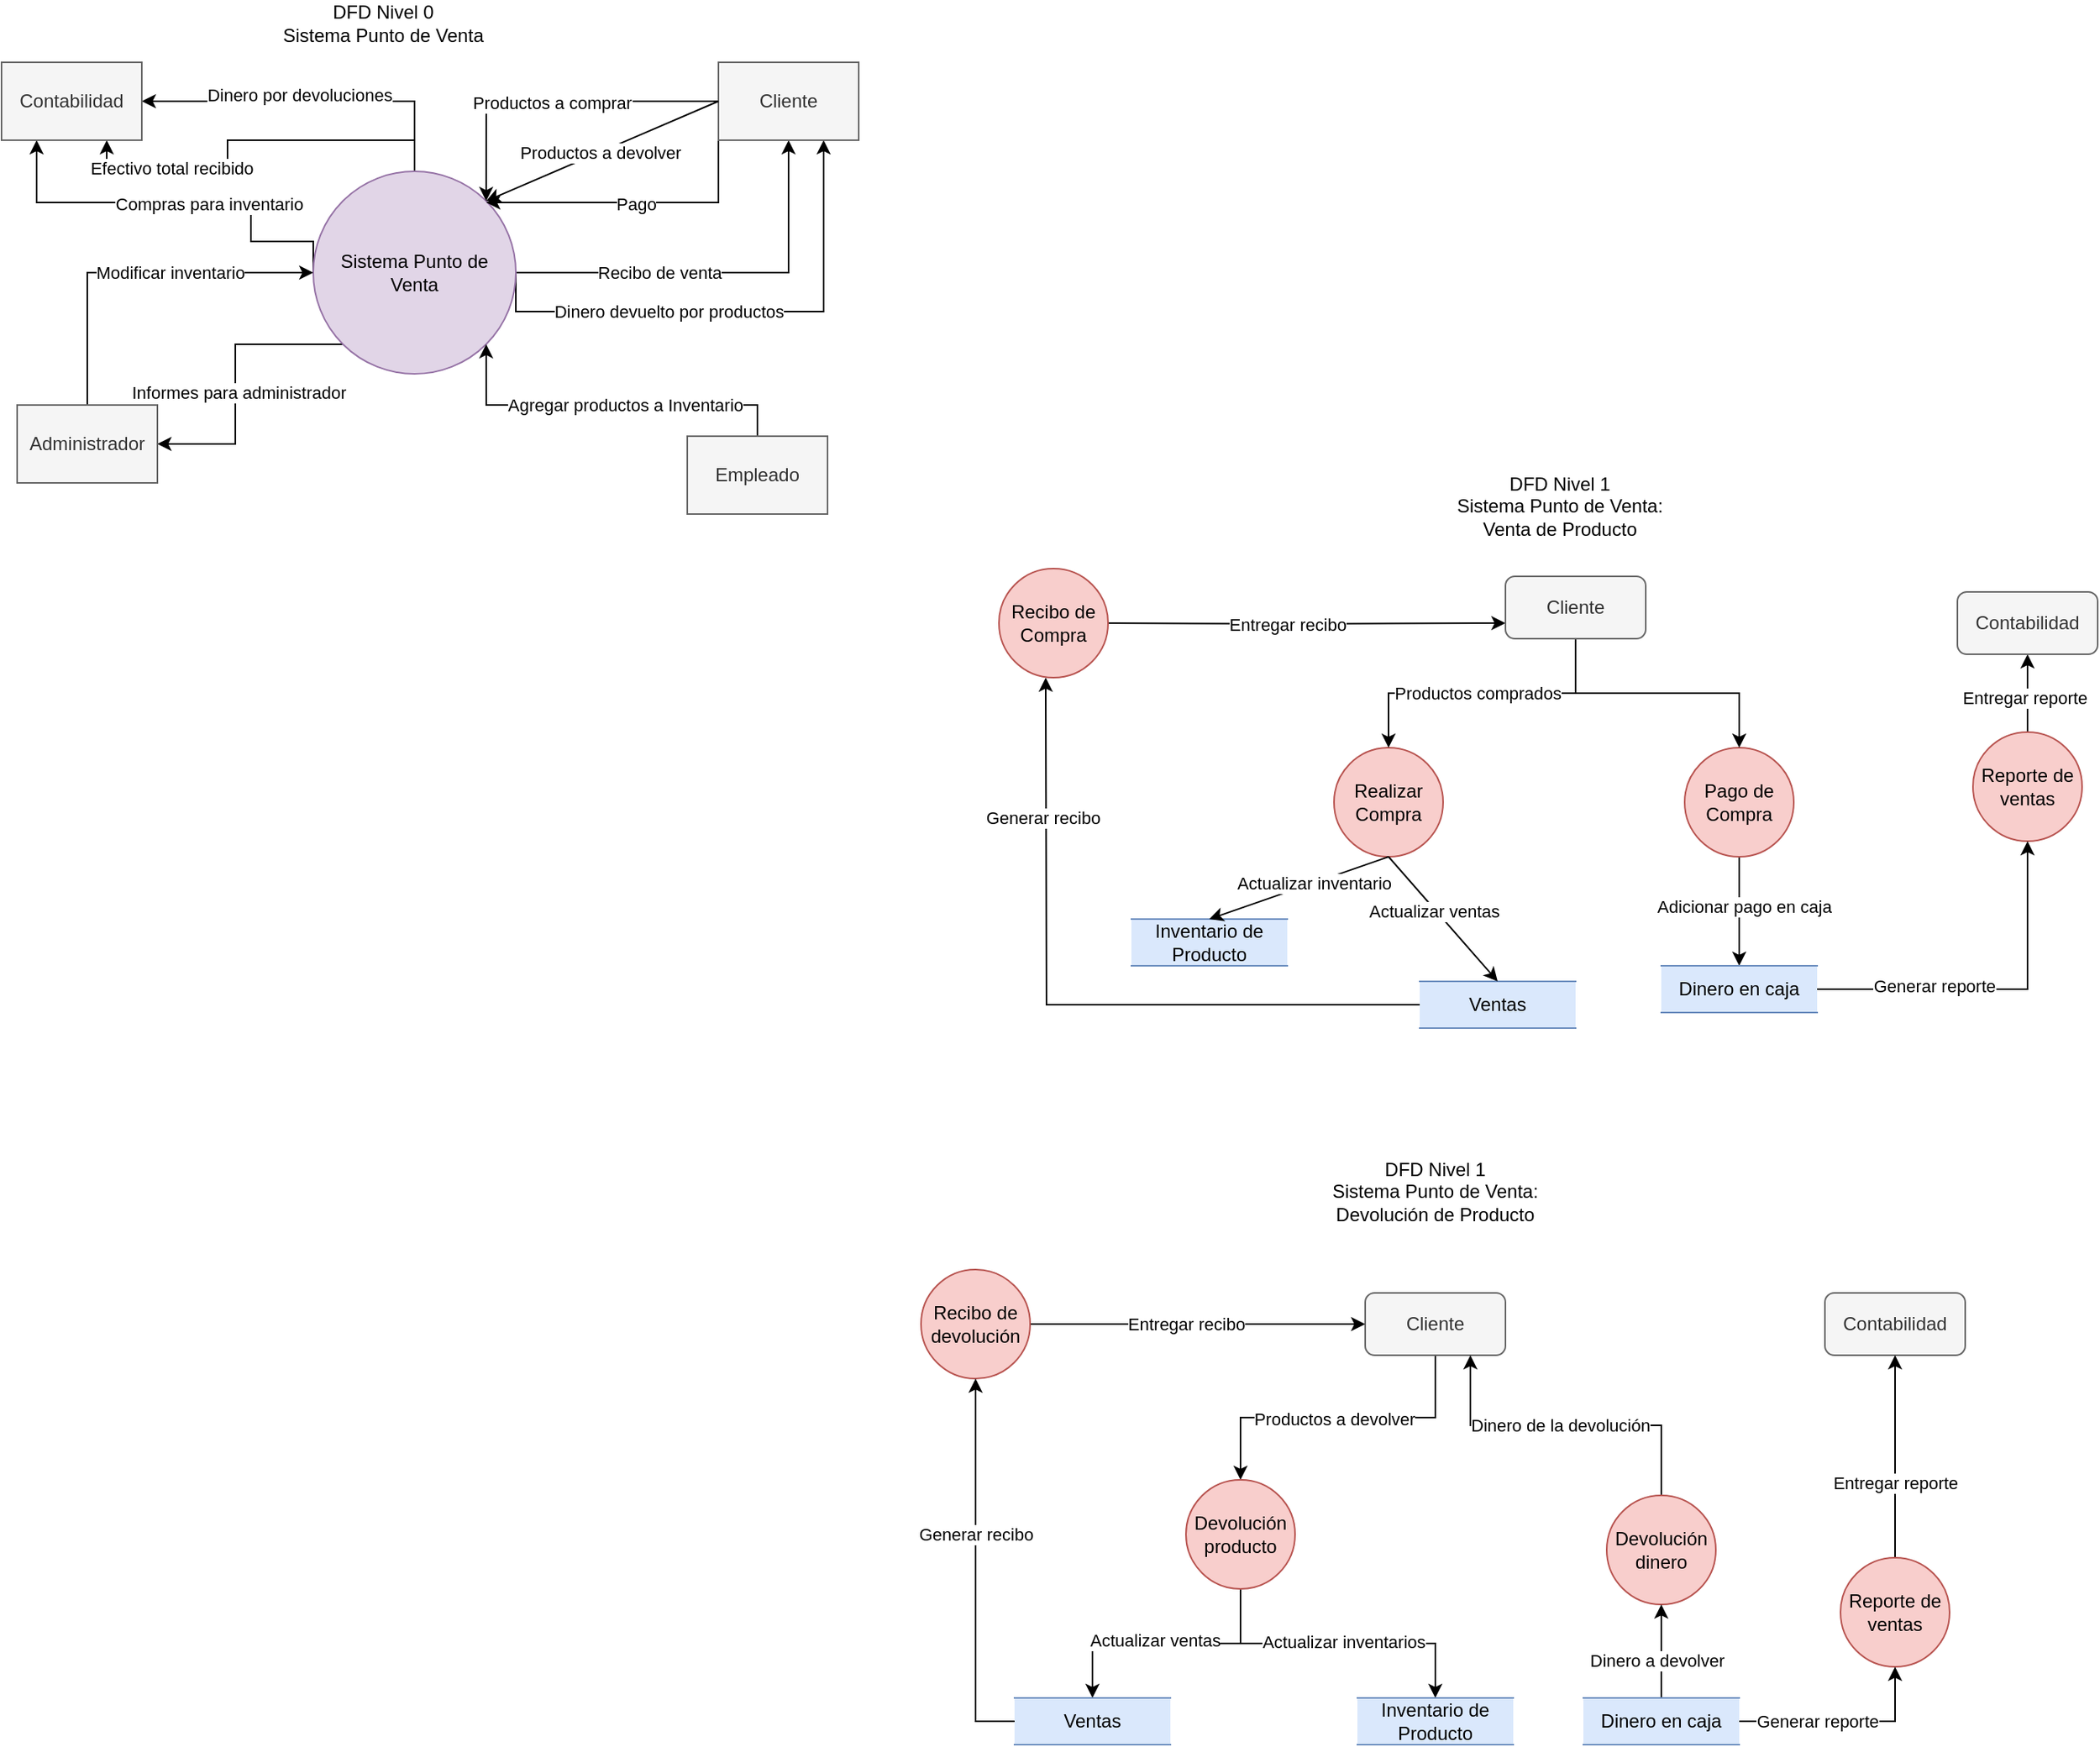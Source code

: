 <mxfile version="24.7.12">
  <diagram name="Página-1" id="AHQmqDUcSRL_IPxpv9tg">
    <mxGraphModel dx="1161" dy="629" grid="1" gridSize="10" guides="1" tooltips="1" connect="1" arrows="1" fold="1" page="1" pageScale="1" pageWidth="1920" pageHeight="1200" math="0" shadow="0">
      <root>
        <mxCell id="0" />
        <mxCell id="1" parent="0" />
        <mxCell id="SpGZ3E09i2u7JIqRVPBi-1" value="DFD Nivel 0&lt;div&gt;Sistema Punto de Venta&lt;/div&gt;" style="text;html=1;align=center;verticalAlign=middle;whiteSpace=wrap;rounded=0;" vertex="1" parent="1">
          <mxGeometry x="230" y="50" width="150" height="30" as="geometry" />
        </mxCell>
        <mxCell id="SpGZ3E09i2u7JIqRVPBi-9" style="edgeStyle=orthogonalEdgeStyle;rounded=0;orthogonalLoop=1;jettySize=auto;html=1;exitX=0.5;exitY=0;exitDx=0;exitDy=0;entryX=1;entryY=0.5;entryDx=0;entryDy=0;" edge="1" parent="1" source="SpGZ3E09i2u7JIqRVPBi-2" target="SpGZ3E09i2u7JIqRVPBi-7">
          <mxGeometry relative="1" as="geometry" />
        </mxCell>
        <mxCell id="SpGZ3E09i2u7JIqRVPBi-10" value="Dinero por devoluciones" style="edgeLabel;html=1;align=center;verticalAlign=middle;resizable=0;points=[];" vertex="1" connectable="0" parent="SpGZ3E09i2u7JIqRVPBi-9">
          <mxGeometry x="0.087" y="-4" relative="1" as="geometry">
            <mxPoint as="offset" />
          </mxGeometry>
        </mxCell>
        <mxCell id="SpGZ3E09i2u7JIqRVPBi-13" style="edgeStyle=orthogonalEdgeStyle;rounded=0;orthogonalLoop=1;jettySize=auto;html=1;exitX=0.5;exitY=0;exitDx=0;exitDy=0;entryX=0.75;entryY=1;entryDx=0;entryDy=0;" edge="1" parent="1" source="SpGZ3E09i2u7JIqRVPBi-2" target="SpGZ3E09i2u7JIqRVPBi-7">
          <mxGeometry relative="1" as="geometry" />
        </mxCell>
        <mxCell id="SpGZ3E09i2u7JIqRVPBi-14" value="Efectivo total recibido" style="edgeLabel;html=1;align=center;verticalAlign=middle;resizable=0;points=[];" vertex="1" connectable="0" parent="SpGZ3E09i2u7JIqRVPBi-13">
          <mxGeometry x="0.527" y="-2" relative="1" as="geometry">
            <mxPoint as="offset" />
          </mxGeometry>
        </mxCell>
        <mxCell id="SpGZ3E09i2u7JIqRVPBi-15" style="edgeStyle=orthogonalEdgeStyle;rounded=0;orthogonalLoop=1;jettySize=auto;html=1;exitX=0;exitY=0.5;exitDx=0;exitDy=0;entryX=0.25;entryY=1;entryDx=0;entryDy=0;" edge="1" parent="1" source="SpGZ3E09i2u7JIqRVPBi-2" target="SpGZ3E09i2u7JIqRVPBi-7">
          <mxGeometry relative="1" as="geometry">
            <Array as="points">
              <mxPoint x="220" y="205" />
              <mxPoint x="220" y="180" />
              <mxPoint x="83" y="180" />
            </Array>
          </mxGeometry>
        </mxCell>
        <mxCell id="SpGZ3E09i2u7JIqRVPBi-16" value="Compras para inventario" style="edgeLabel;html=1;align=center;verticalAlign=middle;resizable=0;points=[];" vertex="1" connectable="0" parent="SpGZ3E09i2u7JIqRVPBi-15">
          <mxGeometry x="-0.143" y="1" relative="1" as="geometry">
            <mxPoint as="offset" />
          </mxGeometry>
        </mxCell>
        <mxCell id="SpGZ3E09i2u7JIqRVPBi-26" style="edgeStyle=orthogonalEdgeStyle;rounded=0;orthogonalLoop=1;jettySize=auto;html=1;exitX=1;exitY=0.5;exitDx=0;exitDy=0;entryX=0.5;entryY=1;entryDx=0;entryDy=0;" edge="1" parent="1" source="SpGZ3E09i2u7JIqRVPBi-2" target="SpGZ3E09i2u7JIqRVPBi-4">
          <mxGeometry relative="1" as="geometry" />
        </mxCell>
        <mxCell id="SpGZ3E09i2u7JIqRVPBi-27" value="Recibo de venta" style="edgeLabel;html=1;align=center;verticalAlign=middle;resizable=0;points=[];" vertex="1" connectable="0" parent="SpGZ3E09i2u7JIqRVPBi-26">
          <mxGeometry x="-0.298" relative="1" as="geometry">
            <mxPoint as="offset" />
          </mxGeometry>
        </mxCell>
        <mxCell id="SpGZ3E09i2u7JIqRVPBi-28" style="edgeStyle=orthogonalEdgeStyle;rounded=0;orthogonalLoop=1;jettySize=auto;html=1;exitX=1;exitY=0.5;exitDx=0;exitDy=0;entryX=0.75;entryY=1;entryDx=0;entryDy=0;" edge="1" parent="1" source="SpGZ3E09i2u7JIqRVPBi-2" target="SpGZ3E09i2u7JIqRVPBi-4">
          <mxGeometry relative="1" as="geometry">
            <Array as="points">
              <mxPoint x="390" y="250" />
              <mxPoint x="588" y="250" />
            </Array>
          </mxGeometry>
        </mxCell>
        <mxCell id="SpGZ3E09i2u7JIqRVPBi-30" value="Dinero devuelto por productos" style="edgeLabel;html=1;align=center;verticalAlign=middle;resizable=0;points=[];" vertex="1" connectable="0" parent="SpGZ3E09i2u7JIqRVPBi-28">
          <mxGeometry x="-0.263" relative="1" as="geometry">
            <mxPoint as="offset" />
          </mxGeometry>
        </mxCell>
        <mxCell id="SpGZ3E09i2u7JIqRVPBi-33" style="edgeStyle=orthogonalEdgeStyle;rounded=0;orthogonalLoop=1;jettySize=auto;html=1;exitX=0;exitY=1;exitDx=0;exitDy=0;entryX=1;entryY=0.5;entryDx=0;entryDy=0;" edge="1" parent="1" source="SpGZ3E09i2u7JIqRVPBi-2" target="SpGZ3E09i2u7JIqRVPBi-6">
          <mxGeometry relative="1" as="geometry" />
        </mxCell>
        <mxCell id="SpGZ3E09i2u7JIqRVPBi-34" value="Informes para administrador" style="edgeLabel;html=1;align=center;verticalAlign=middle;resizable=0;points=[];" vertex="1" connectable="0" parent="SpGZ3E09i2u7JIqRVPBi-33">
          <mxGeometry x="0.092" y="2" relative="1" as="geometry">
            <mxPoint as="offset" />
          </mxGeometry>
        </mxCell>
        <mxCell id="SpGZ3E09i2u7JIqRVPBi-2" value="Sistema Punto de Venta" style="ellipse;whiteSpace=wrap;html=1;aspect=fixed;fillColor=#e1d5e7;strokeColor=#9673a6;" vertex="1" parent="1">
          <mxGeometry x="260" y="160" width="130" height="130" as="geometry" />
        </mxCell>
        <mxCell id="SpGZ3E09i2u7JIqRVPBi-19" style="edgeStyle=orthogonalEdgeStyle;rounded=0;orthogonalLoop=1;jettySize=auto;html=1;exitX=0;exitY=0.5;exitDx=0;exitDy=0;entryX=1;entryY=0;entryDx=0;entryDy=0;" edge="1" parent="1" source="SpGZ3E09i2u7JIqRVPBi-4" target="SpGZ3E09i2u7JIqRVPBi-2">
          <mxGeometry relative="1" as="geometry" />
        </mxCell>
        <mxCell id="SpGZ3E09i2u7JIqRVPBi-20" value="Productos a comprar" style="edgeLabel;html=1;align=center;verticalAlign=middle;resizable=0;points=[];" vertex="1" connectable="0" parent="SpGZ3E09i2u7JIqRVPBi-19">
          <mxGeometry x="0.003" y="1" relative="1" as="geometry">
            <mxPoint as="offset" />
          </mxGeometry>
        </mxCell>
        <mxCell id="SpGZ3E09i2u7JIqRVPBi-21" style="edgeStyle=orthogonalEdgeStyle;rounded=0;orthogonalLoop=1;jettySize=auto;html=1;exitX=0;exitY=0.5;exitDx=0;exitDy=0;entryX=1;entryY=0;entryDx=0;entryDy=0;" edge="1" parent="1" source="SpGZ3E09i2u7JIqRVPBi-4" target="SpGZ3E09i2u7JIqRVPBi-2">
          <mxGeometry relative="1" as="geometry">
            <Array as="points">
              <mxPoint x="520" y="180" />
              <mxPoint x="371" y="180" />
            </Array>
          </mxGeometry>
        </mxCell>
        <mxCell id="SpGZ3E09i2u7JIqRVPBi-22" value="Pago" style="edgeLabel;html=1;align=center;verticalAlign=middle;resizable=0;points=[];" vertex="1" connectable="0" parent="SpGZ3E09i2u7JIqRVPBi-21">
          <mxGeometry x="0.102" y="1" relative="1" as="geometry">
            <mxPoint as="offset" />
          </mxGeometry>
        </mxCell>
        <mxCell id="SpGZ3E09i2u7JIqRVPBi-4" value="Cliente" style="rounded=0;whiteSpace=wrap;html=1;fillColor=#f5f5f5;fontColor=#333333;strokeColor=#666666;" vertex="1" parent="1">
          <mxGeometry x="520" y="90" width="90" height="50" as="geometry" />
        </mxCell>
        <mxCell id="SpGZ3E09i2u7JIqRVPBi-17" style="edgeStyle=orthogonalEdgeStyle;rounded=0;orthogonalLoop=1;jettySize=auto;html=1;exitX=0.5;exitY=0;exitDx=0;exitDy=0;entryX=1;entryY=1;entryDx=0;entryDy=0;" edge="1" parent="1" source="SpGZ3E09i2u7JIqRVPBi-5" target="SpGZ3E09i2u7JIqRVPBi-2">
          <mxGeometry relative="1" as="geometry" />
        </mxCell>
        <mxCell id="SpGZ3E09i2u7JIqRVPBi-18" value="Agregar productos a Inventario" style="edgeLabel;html=1;align=center;verticalAlign=middle;resizable=0;points=[];" vertex="1" connectable="0" parent="SpGZ3E09i2u7JIqRVPBi-17">
          <mxGeometry x="-0.1" relative="1" as="geometry">
            <mxPoint as="offset" />
          </mxGeometry>
        </mxCell>
        <mxCell id="SpGZ3E09i2u7JIqRVPBi-5" value="Empleado" style="rounded=0;whiteSpace=wrap;html=1;fillColor=#f5f5f5;fontColor=#333333;strokeColor=#666666;" vertex="1" parent="1">
          <mxGeometry x="500" y="330" width="90" height="50" as="geometry" />
        </mxCell>
        <mxCell id="SpGZ3E09i2u7JIqRVPBi-31" style="edgeStyle=orthogonalEdgeStyle;rounded=0;orthogonalLoop=1;jettySize=auto;html=1;exitX=0.5;exitY=0;exitDx=0;exitDy=0;entryX=0;entryY=0.5;entryDx=0;entryDy=0;" edge="1" parent="1" source="SpGZ3E09i2u7JIqRVPBi-6" target="SpGZ3E09i2u7JIqRVPBi-2">
          <mxGeometry relative="1" as="geometry" />
        </mxCell>
        <mxCell id="SpGZ3E09i2u7JIqRVPBi-32" value="Modificar inventario" style="edgeLabel;html=1;align=center;verticalAlign=middle;resizable=0;points=[];" vertex="1" connectable="0" parent="SpGZ3E09i2u7JIqRVPBi-31">
          <mxGeometry x="0.201" relative="1" as="geometry">
            <mxPoint as="offset" />
          </mxGeometry>
        </mxCell>
        <mxCell id="SpGZ3E09i2u7JIqRVPBi-6" value="Administrador" style="rounded=0;whiteSpace=wrap;html=1;fillColor=#f5f5f5;fontColor=#333333;strokeColor=#666666;" vertex="1" parent="1">
          <mxGeometry x="70" y="310" width="90" height="50" as="geometry" />
        </mxCell>
        <mxCell id="SpGZ3E09i2u7JIqRVPBi-7" value="Contabilidad" style="rounded=0;whiteSpace=wrap;html=1;fillColor=#f5f5f5;fontColor=#333333;strokeColor=#666666;" vertex="1" parent="1">
          <mxGeometry x="60" y="90" width="90" height="50" as="geometry" />
        </mxCell>
        <mxCell id="SpGZ3E09i2u7JIqRVPBi-24" value="" style="endArrow=classic;html=1;rounded=0;exitX=0;exitY=0.5;exitDx=0;exitDy=0;entryX=1;entryY=0;entryDx=0;entryDy=0;" edge="1" parent="1" source="SpGZ3E09i2u7JIqRVPBi-4" target="SpGZ3E09i2u7JIqRVPBi-2">
          <mxGeometry width="50" height="50" relative="1" as="geometry">
            <mxPoint x="530" y="290" as="sourcePoint" />
            <mxPoint x="580" y="240" as="targetPoint" />
          </mxGeometry>
        </mxCell>
        <mxCell id="SpGZ3E09i2u7JIqRVPBi-25" value="Productos a devolver" style="edgeLabel;html=1;align=center;verticalAlign=middle;resizable=0;points=[];" vertex="1" connectable="0" parent="SpGZ3E09i2u7JIqRVPBi-24">
          <mxGeometry x="0.02" relative="1" as="geometry">
            <mxPoint as="offset" />
          </mxGeometry>
        </mxCell>
        <mxCell id="SpGZ3E09i2u7JIqRVPBi-35" value="DFD Nivel 1&lt;div&gt;Sistema Punto de Venta: Venta de Producto&lt;/div&gt;" style="text;html=1;align=center;verticalAlign=middle;whiteSpace=wrap;rounded=0;" vertex="1" parent="1">
          <mxGeometry x="985" y="360" width="150" height="30" as="geometry" />
        </mxCell>
        <mxCell id="SpGZ3E09i2u7JIqRVPBi-36" value="Realizar Compra" style="shape=ellipse;html=1;dashed=0;whiteSpace=wrap;aspect=fixed;perimeter=ellipsePerimeter;fillColor=#f8cecc;strokeColor=#b85450;" vertex="1" parent="1">
          <mxGeometry x="915" y="530" width="70" height="70" as="geometry" />
        </mxCell>
        <mxCell id="SpGZ3E09i2u7JIqRVPBi-52" style="edgeStyle=orthogonalEdgeStyle;rounded=0;orthogonalLoop=1;jettySize=auto;html=1;exitX=0.5;exitY=1;exitDx=0;exitDy=0;entryX=0.5;entryY=0;entryDx=0;entryDy=0;" edge="1" parent="1" source="SpGZ3E09i2u7JIqRVPBi-37" target="SpGZ3E09i2u7JIqRVPBi-42">
          <mxGeometry relative="1" as="geometry" />
        </mxCell>
        <mxCell id="SpGZ3E09i2u7JIqRVPBi-53" value="Adicionar pago en caja" style="edgeLabel;html=1;align=center;verticalAlign=middle;resizable=0;points=[];" vertex="1" connectable="0" parent="SpGZ3E09i2u7JIqRVPBi-52">
          <mxGeometry x="-0.093" y="3" relative="1" as="geometry">
            <mxPoint as="offset" />
          </mxGeometry>
        </mxCell>
        <mxCell id="SpGZ3E09i2u7JIqRVPBi-37" value="Pago de Compra" style="shape=ellipse;html=1;dashed=0;whiteSpace=wrap;aspect=fixed;perimeter=ellipsePerimeter;fillColor=#f8cecc;strokeColor=#b85450;" vertex="1" parent="1">
          <mxGeometry x="1140" y="530" width="70" height="70" as="geometry" />
        </mxCell>
        <mxCell id="SpGZ3E09i2u7JIqRVPBi-57" style="edgeStyle=orthogonalEdgeStyle;rounded=0;orthogonalLoop=1;jettySize=auto;html=1;exitX=1;exitY=0.5;exitDx=0;exitDy=0;entryX=0;entryY=0.75;entryDx=0;entryDy=0;" edge="1" parent="1" target="SpGZ3E09i2u7JIqRVPBi-43">
          <mxGeometry relative="1" as="geometry">
            <mxPoint x="765.0" y="450.0" as="sourcePoint" />
          </mxGeometry>
        </mxCell>
        <mxCell id="SpGZ3E09i2u7JIqRVPBi-63" value="Entregar recibo" style="edgeLabel;html=1;align=center;verticalAlign=middle;resizable=0;points=[];" vertex="1" connectable="0" parent="SpGZ3E09i2u7JIqRVPBi-57">
          <mxGeometry x="-0.31" y="2" relative="1" as="geometry">
            <mxPoint x="30" y="2" as="offset" />
          </mxGeometry>
        </mxCell>
        <mxCell id="SpGZ3E09i2u7JIqRVPBi-38" value="Recibo de Compra" style="shape=ellipse;html=1;dashed=0;whiteSpace=wrap;aspect=fixed;perimeter=ellipsePerimeter;fillColor=#f8cecc;strokeColor=#b85450;" vertex="1" parent="1">
          <mxGeometry x="700" y="415" width="70" height="70" as="geometry" />
        </mxCell>
        <mxCell id="SpGZ3E09i2u7JIqRVPBi-62" style="edgeStyle=orthogonalEdgeStyle;rounded=0;orthogonalLoop=1;jettySize=auto;html=1;exitX=0.5;exitY=0;exitDx=0;exitDy=0;entryX=0.5;entryY=1;entryDx=0;entryDy=0;" edge="1" parent="1" source="SpGZ3E09i2u7JIqRVPBi-39" target="SpGZ3E09i2u7JIqRVPBi-44">
          <mxGeometry relative="1" as="geometry" />
        </mxCell>
        <mxCell id="SpGZ3E09i2u7JIqRVPBi-64" value="Entregar reporte" style="edgeLabel;html=1;align=center;verticalAlign=middle;resizable=0;points=[];" vertex="1" connectable="0" parent="SpGZ3E09i2u7JIqRVPBi-62">
          <mxGeometry x="-0.091" y="2" relative="1" as="geometry">
            <mxPoint as="offset" />
          </mxGeometry>
        </mxCell>
        <mxCell id="SpGZ3E09i2u7JIqRVPBi-39" value="Reporte de ventas" style="shape=ellipse;html=1;dashed=0;whiteSpace=wrap;aspect=fixed;perimeter=ellipsePerimeter;fillColor=#f8cecc;strokeColor=#b85450;" vertex="1" parent="1">
          <mxGeometry x="1325" y="520" width="70" height="70" as="geometry" />
        </mxCell>
        <mxCell id="SpGZ3E09i2u7JIqRVPBi-55" style="edgeStyle=orthogonalEdgeStyle;rounded=0;orthogonalLoop=1;jettySize=auto;html=1;exitX=0;exitY=0.5;exitDx=0;exitDy=0;entryX=0.5;entryY=1;entryDx=0;entryDy=0;" edge="1" parent="1" source="SpGZ3E09i2u7JIqRVPBi-40">
          <mxGeometry relative="1" as="geometry">
            <mxPoint x="730" y="485.0" as="targetPoint" />
          </mxGeometry>
        </mxCell>
        <mxCell id="SpGZ3E09i2u7JIqRVPBi-72" value="Generar recibo" style="edgeLabel;html=1;align=center;verticalAlign=middle;resizable=0;points=[];" vertex="1" connectable="0" parent="SpGZ3E09i2u7JIqRVPBi-55">
          <mxGeometry x="0.6" y="2" relative="1" as="geometry">
            <mxPoint as="offset" />
          </mxGeometry>
        </mxCell>
        <mxCell id="SpGZ3E09i2u7JIqRVPBi-40" value="Ventas" style="html=1;dashed=0;whiteSpace=wrap;shape=partialRectangle;right=0;left=0;fillColor=#dae8fc;strokeColor=#6c8ebf;" vertex="1" parent="1">
          <mxGeometry x="970" y="680" width="100" height="30" as="geometry" />
        </mxCell>
        <mxCell id="SpGZ3E09i2u7JIqRVPBi-41" value="Inventario de Producto" style="html=1;dashed=0;whiteSpace=wrap;shape=partialRectangle;right=0;left=0;fillColor=#dae8fc;strokeColor=#6c8ebf;" vertex="1" parent="1">
          <mxGeometry x="785" y="640" width="100" height="30" as="geometry" />
        </mxCell>
        <mxCell id="SpGZ3E09i2u7JIqRVPBi-60" style="edgeStyle=orthogonalEdgeStyle;rounded=0;orthogonalLoop=1;jettySize=auto;html=1;exitX=1;exitY=0.5;exitDx=0;exitDy=0;entryX=0.5;entryY=1;entryDx=0;entryDy=0;" edge="1" parent="1" source="SpGZ3E09i2u7JIqRVPBi-42" target="SpGZ3E09i2u7JIqRVPBi-39">
          <mxGeometry relative="1" as="geometry" />
        </mxCell>
        <mxCell id="SpGZ3E09i2u7JIqRVPBi-61" value="Generar reporte" style="edgeLabel;html=1;align=center;verticalAlign=middle;resizable=0;points=[];" vertex="1" connectable="0" parent="SpGZ3E09i2u7JIqRVPBi-60">
          <mxGeometry x="-0.352" y="2" relative="1" as="geometry">
            <mxPoint as="offset" />
          </mxGeometry>
        </mxCell>
        <mxCell id="SpGZ3E09i2u7JIqRVPBi-42" value="Dinero en caja" style="html=1;dashed=0;whiteSpace=wrap;shape=partialRectangle;right=0;left=0;fillColor=#dae8fc;strokeColor=#6c8ebf;" vertex="1" parent="1">
          <mxGeometry x="1125" y="670" width="100" height="30" as="geometry" />
        </mxCell>
        <mxCell id="SpGZ3E09i2u7JIqRVPBi-46" style="edgeStyle=orthogonalEdgeStyle;rounded=0;orthogonalLoop=1;jettySize=auto;html=1;exitX=0.5;exitY=1;exitDx=0;exitDy=0;entryX=0.5;entryY=0;entryDx=0;entryDy=0;" edge="1" parent="1" source="SpGZ3E09i2u7JIqRVPBi-43" target="SpGZ3E09i2u7JIqRVPBi-36">
          <mxGeometry relative="1" as="geometry" />
        </mxCell>
        <mxCell id="SpGZ3E09i2u7JIqRVPBi-59" value="Productos comprados" style="edgeLabel;html=1;align=center;verticalAlign=middle;resizable=0;points=[];" vertex="1" connectable="0" parent="SpGZ3E09i2u7JIqRVPBi-46">
          <mxGeometry x="0.039" relative="1" as="geometry">
            <mxPoint as="offset" />
          </mxGeometry>
        </mxCell>
        <mxCell id="SpGZ3E09i2u7JIqRVPBi-47" style="edgeStyle=orthogonalEdgeStyle;rounded=0;orthogonalLoop=1;jettySize=auto;html=1;exitX=0.5;exitY=1;exitDx=0;exitDy=0;" edge="1" parent="1" source="SpGZ3E09i2u7JIqRVPBi-43" target="SpGZ3E09i2u7JIqRVPBi-37">
          <mxGeometry relative="1" as="geometry" />
        </mxCell>
        <mxCell id="SpGZ3E09i2u7JIqRVPBi-43" value="Cliente" style="rounded=1;whiteSpace=wrap;html=1;fillColor=#f5f5f5;fontColor=#333333;strokeColor=#666666;" vertex="1" parent="1">
          <mxGeometry x="1025" y="420" width="90" height="40" as="geometry" />
        </mxCell>
        <mxCell id="SpGZ3E09i2u7JIqRVPBi-44" value="Contabilidad" style="rounded=1;whiteSpace=wrap;html=1;fillColor=#f5f5f5;fontColor=#333333;strokeColor=#666666;" vertex="1" parent="1">
          <mxGeometry x="1315" y="430" width="90" height="40" as="geometry" />
        </mxCell>
        <mxCell id="SpGZ3E09i2u7JIqRVPBi-48" value="" style="endArrow=classic;html=1;rounded=0;exitX=0.5;exitY=1;exitDx=0;exitDy=0;entryX=0.5;entryY=0;entryDx=0;entryDy=0;" edge="1" parent="1" source="SpGZ3E09i2u7JIqRVPBi-36" target="SpGZ3E09i2u7JIqRVPBi-41">
          <mxGeometry width="50" height="50" relative="1" as="geometry">
            <mxPoint x="1045" y="560" as="sourcePoint" />
            <mxPoint x="1095" y="510" as="targetPoint" />
          </mxGeometry>
        </mxCell>
        <mxCell id="SpGZ3E09i2u7JIqRVPBi-49" value="Actualizar inventario" style="edgeLabel;html=1;align=center;verticalAlign=middle;resizable=0;points=[];" vertex="1" connectable="0" parent="SpGZ3E09i2u7JIqRVPBi-48">
          <mxGeometry x="-0.16" y="-1" relative="1" as="geometry">
            <mxPoint y="1" as="offset" />
          </mxGeometry>
        </mxCell>
        <mxCell id="SpGZ3E09i2u7JIqRVPBi-50" value="" style="endArrow=classic;html=1;rounded=0;exitX=0.5;exitY=1;exitDx=0;exitDy=0;entryX=0.5;entryY=0;entryDx=0;entryDy=0;" edge="1" parent="1" source="SpGZ3E09i2u7JIqRVPBi-36" target="SpGZ3E09i2u7JIqRVPBi-40">
          <mxGeometry width="50" height="50" relative="1" as="geometry">
            <mxPoint x="960" y="610" as="sourcePoint" />
            <mxPoint x="885" y="680" as="targetPoint" />
          </mxGeometry>
        </mxCell>
        <mxCell id="SpGZ3E09i2u7JIqRVPBi-51" value="Actualizar ventas" style="edgeLabel;html=1;align=center;verticalAlign=middle;resizable=0;points=[];" vertex="1" connectable="0" parent="SpGZ3E09i2u7JIqRVPBi-50">
          <mxGeometry x="-0.16" y="-1" relative="1" as="geometry">
            <mxPoint y="1" as="offset" />
          </mxGeometry>
        </mxCell>
        <mxCell id="SpGZ3E09i2u7JIqRVPBi-65" value="DFD Nivel 1&lt;div&gt;Sistema Punto de Venta: Devolución de Producto&lt;/div&gt;" style="text;html=1;align=center;verticalAlign=middle;whiteSpace=wrap;rounded=0;" vertex="1" parent="1">
          <mxGeometry x="905" y="800" width="150" height="30" as="geometry" />
        </mxCell>
        <mxCell id="SpGZ3E09i2u7JIqRVPBi-76" style="edgeStyle=orthogonalEdgeStyle;rounded=0;orthogonalLoop=1;jettySize=auto;html=1;exitX=0.5;exitY=1;exitDx=0;exitDy=0;entryX=0.5;entryY=0;entryDx=0;entryDy=0;" edge="1" parent="1" source="SpGZ3E09i2u7JIqRVPBi-66" target="SpGZ3E09i2u7JIqRVPBi-68">
          <mxGeometry relative="1" as="geometry" />
        </mxCell>
        <mxCell id="SpGZ3E09i2u7JIqRVPBi-77" value="Productos a devolver" style="edgeLabel;html=1;align=center;verticalAlign=middle;resizable=0;points=[];" vertex="1" connectable="0" parent="SpGZ3E09i2u7JIqRVPBi-76">
          <mxGeometry x="0.206" y="1" relative="1" as="geometry">
            <mxPoint x="18" as="offset" />
          </mxGeometry>
        </mxCell>
        <mxCell id="SpGZ3E09i2u7JIqRVPBi-66" value="Cliente" style="rounded=1;whiteSpace=wrap;html=1;fillColor=#f5f5f5;fontColor=#333333;strokeColor=#666666;" vertex="1" parent="1">
          <mxGeometry x="935" y="880" width="90" height="40" as="geometry" />
        </mxCell>
        <mxCell id="SpGZ3E09i2u7JIqRVPBi-67" value="Contabilidad" style="rounded=1;whiteSpace=wrap;html=1;fillColor=#f5f5f5;fontColor=#333333;strokeColor=#666666;" vertex="1" parent="1">
          <mxGeometry x="1230" y="880" width="90" height="40" as="geometry" />
        </mxCell>
        <mxCell id="SpGZ3E09i2u7JIqRVPBi-84" style="edgeStyle=orthogonalEdgeStyle;rounded=0;orthogonalLoop=1;jettySize=auto;html=1;exitX=0.5;exitY=1;exitDx=0;exitDy=0;entryX=0.5;entryY=0;entryDx=0;entryDy=0;" edge="1" parent="1" source="SpGZ3E09i2u7JIqRVPBi-68" target="SpGZ3E09i2u7JIqRVPBi-73">
          <mxGeometry relative="1" as="geometry" />
        </mxCell>
        <mxCell id="SpGZ3E09i2u7JIqRVPBi-86" value="Actualizar inventarios" style="edgeLabel;html=1;align=center;verticalAlign=middle;resizable=0;points=[];" vertex="1" connectable="0" parent="SpGZ3E09i2u7JIqRVPBi-84">
          <mxGeometry x="0.244" y="1" relative="1" as="geometry">
            <mxPoint x="-21" as="offset" />
          </mxGeometry>
        </mxCell>
        <mxCell id="SpGZ3E09i2u7JIqRVPBi-85" style="edgeStyle=orthogonalEdgeStyle;rounded=0;orthogonalLoop=1;jettySize=auto;html=1;exitX=0.5;exitY=1;exitDx=0;exitDy=0;entryX=0.5;entryY=0;entryDx=0;entryDy=0;" edge="1" parent="1" source="SpGZ3E09i2u7JIqRVPBi-68" target="SpGZ3E09i2u7JIqRVPBi-74">
          <mxGeometry relative="1" as="geometry" />
        </mxCell>
        <mxCell id="SpGZ3E09i2u7JIqRVPBi-87" value="Actualizar ventas" style="edgeLabel;html=1;align=center;verticalAlign=middle;resizable=0;points=[];" vertex="1" connectable="0" parent="SpGZ3E09i2u7JIqRVPBi-85">
          <mxGeometry x="0.133" y="-2" relative="1" as="geometry">
            <mxPoint x="3" as="offset" />
          </mxGeometry>
        </mxCell>
        <mxCell id="SpGZ3E09i2u7JIqRVPBi-68" value="Devolución producto" style="shape=ellipse;html=1;dashed=0;whiteSpace=wrap;aspect=fixed;perimeter=ellipsePerimeter;fillColor=#f8cecc;strokeColor=#b85450;" vertex="1" parent="1">
          <mxGeometry x="820" y="1000" width="70" height="70" as="geometry" />
        </mxCell>
        <mxCell id="SpGZ3E09i2u7JIqRVPBi-80" style="edgeStyle=orthogonalEdgeStyle;rounded=0;orthogonalLoop=1;jettySize=auto;html=1;exitX=0.5;exitY=0;exitDx=0;exitDy=0;entryX=0.75;entryY=1;entryDx=0;entryDy=0;" edge="1" parent="1" source="SpGZ3E09i2u7JIqRVPBi-69" target="SpGZ3E09i2u7JIqRVPBi-66">
          <mxGeometry relative="1" as="geometry" />
        </mxCell>
        <mxCell id="SpGZ3E09i2u7JIqRVPBi-81" value="Dinero de la devolución" style="edgeLabel;html=1;align=center;verticalAlign=middle;resizable=0;points=[];" vertex="1" connectable="0" parent="SpGZ3E09i2u7JIqRVPBi-80">
          <mxGeometry x="0.111" relative="1" as="geometry">
            <mxPoint x="8" as="offset" />
          </mxGeometry>
        </mxCell>
        <mxCell id="SpGZ3E09i2u7JIqRVPBi-69" value="Devolución dinero" style="shape=ellipse;html=1;dashed=0;whiteSpace=wrap;aspect=fixed;perimeter=ellipsePerimeter;fillColor=#f8cecc;strokeColor=#b85450;" vertex="1" parent="1">
          <mxGeometry x="1090" y="1010" width="70" height="70" as="geometry" />
        </mxCell>
        <mxCell id="SpGZ3E09i2u7JIqRVPBi-91" style="edgeStyle=orthogonalEdgeStyle;rounded=0;orthogonalLoop=1;jettySize=auto;html=1;exitX=1;exitY=0.5;exitDx=0;exitDy=0;entryX=0;entryY=0.5;entryDx=0;entryDy=0;" edge="1" parent="1" source="SpGZ3E09i2u7JIqRVPBi-70" target="SpGZ3E09i2u7JIqRVPBi-66">
          <mxGeometry relative="1" as="geometry" />
        </mxCell>
        <mxCell id="SpGZ3E09i2u7JIqRVPBi-92" value="Entregar recibo" style="edgeLabel;html=1;align=center;verticalAlign=middle;resizable=0;points=[];" vertex="1" connectable="0" parent="SpGZ3E09i2u7JIqRVPBi-91">
          <mxGeometry x="-0.425" relative="1" as="geometry">
            <mxPoint x="38" as="offset" />
          </mxGeometry>
        </mxCell>
        <mxCell id="SpGZ3E09i2u7JIqRVPBi-70" value="Recibo de devolución" style="shape=ellipse;html=1;dashed=0;whiteSpace=wrap;aspect=fixed;perimeter=ellipsePerimeter;fillColor=#f8cecc;strokeColor=#b85450;" vertex="1" parent="1">
          <mxGeometry x="650" y="865" width="70" height="70" as="geometry" />
        </mxCell>
        <mxCell id="SpGZ3E09i2u7JIqRVPBi-94" style="edgeStyle=orthogonalEdgeStyle;rounded=0;orthogonalLoop=1;jettySize=auto;html=1;exitX=0.5;exitY=0;exitDx=0;exitDy=0;entryX=0.5;entryY=1;entryDx=0;entryDy=0;" edge="1" parent="1" source="SpGZ3E09i2u7JIqRVPBi-71" target="SpGZ3E09i2u7JIqRVPBi-67">
          <mxGeometry relative="1" as="geometry" />
        </mxCell>
        <mxCell id="SpGZ3E09i2u7JIqRVPBi-95" value="Entregar reporte" style="edgeLabel;html=1;align=center;verticalAlign=middle;resizable=0;points=[];" vertex="1" connectable="0" parent="SpGZ3E09i2u7JIqRVPBi-94">
          <mxGeometry x="-0.255" relative="1" as="geometry">
            <mxPoint as="offset" />
          </mxGeometry>
        </mxCell>
        <mxCell id="SpGZ3E09i2u7JIqRVPBi-71" value="Reporte de ventas" style="shape=ellipse;html=1;dashed=0;whiteSpace=wrap;aspect=fixed;perimeter=ellipsePerimeter;fillColor=#f8cecc;strokeColor=#b85450;" vertex="1" parent="1">
          <mxGeometry x="1240" y="1050" width="70" height="70" as="geometry" />
        </mxCell>
        <mxCell id="SpGZ3E09i2u7JIqRVPBi-73" value="Inventario de Producto" style="html=1;dashed=0;whiteSpace=wrap;shape=partialRectangle;right=0;left=0;fillColor=#dae8fc;strokeColor=#6c8ebf;" vertex="1" parent="1">
          <mxGeometry x="930" y="1140" width="100" height="30" as="geometry" />
        </mxCell>
        <mxCell id="SpGZ3E09i2u7JIqRVPBi-89" style="edgeStyle=orthogonalEdgeStyle;rounded=0;orthogonalLoop=1;jettySize=auto;html=1;exitX=0;exitY=0.5;exitDx=0;exitDy=0;entryX=0.5;entryY=1;entryDx=0;entryDy=0;" edge="1" parent="1" source="SpGZ3E09i2u7JIqRVPBi-74" target="SpGZ3E09i2u7JIqRVPBi-70">
          <mxGeometry relative="1" as="geometry" />
        </mxCell>
        <mxCell id="SpGZ3E09i2u7JIqRVPBi-90" value="Generar recibo" style="edgeLabel;html=1;align=center;verticalAlign=middle;resizable=0;points=[];" vertex="1" connectable="0" parent="SpGZ3E09i2u7JIqRVPBi-89">
          <mxGeometry x="0.316" y="4" relative="1" as="geometry">
            <mxPoint x="4" y="16" as="offset" />
          </mxGeometry>
        </mxCell>
        <mxCell id="SpGZ3E09i2u7JIqRVPBi-74" value="Ventas" style="html=1;dashed=0;whiteSpace=wrap;shape=partialRectangle;right=0;left=0;fillColor=#dae8fc;strokeColor=#6c8ebf;" vertex="1" parent="1">
          <mxGeometry x="710" y="1140" width="100" height="30" as="geometry" />
        </mxCell>
        <mxCell id="SpGZ3E09i2u7JIqRVPBi-82" style="edgeStyle=orthogonalEdgeStyle;rounded=0;orthogonalLoop=1;jettySize=auto;html=1;exitX=0.5;exitY=0;exitDx=0;exitDy=0;entryX=0.5;entryY=1;entryDx=0;entryDy=0;" edge="1" parent="1" source="SpGZ3E09i2u7JIqRVPBi-75" target="SpGZ3E09i2u7JIqRVPBi-69">
          <mxGeometry relative="1" as="geometry" />
        </mxCell>
        <mxCell id="SpGZ3E09i2u7JIqRVPBi-83" value="Dinero a devolver" style="edgeLabel;html=1;align=center;verticalAlign=middle;resizable=0;points=[];" vertex="1" connectable="0" parent="SpGZ3E09i2u7JIqRVPBi-82">
          <mxGeometry x="-0.208" y="3" relative="1" as="geometry">
            <mxPoint as="offset" />
          </mxGeometry>
        </mxCell>
        <mxCell id="SpGZ3E09i2u7JIqRVPBi-88" style="edgeStyle=orthogonalEdgeStyle;rounded=0;orthogonalLoop=1;jettySize=auto;html=1;exitX=1;exitY=0.5;exitDx=0;exitDy=0;entryX=0.5;entryY=1;entryDx=0;entryDy=0;" edge="1" parent="1" source="SpGZ3E09i2u7JIqRVPBi-75" target="SpGZ3E09i2u7JIqRVPBi-71">
          <mxGeometry relative="1" as="geometry" />
        </mxCell>
        <mxCell id="SpGZ3E09i2u7JIqRVPBi-93" value="Generar reporte" style="edgeLabel;html=1;align=center;verticalAlign=middle;resizable=0;points=[];" vertex="1" connectable="0" parent="SpGZ3E09i2u7JIqRVPBi-88">
          <mxGeometry x="-0.037" y="-2" relative="1" as="geometry">
            <mxPoint x="-15" y="-2" as="offset" />
          </mxGeometry>
        </mxCell>
        <mxCell id="SpGZ3E09i2u7JIqRVPBi-75" value="Dinero en caja" style="html=1;dashed=0;whiteSpace=wrap;shape=partialRectangle;right=0;left=0;fillColor=#dae8fc;strokeColor=#6c8ebf;" vertex="1" parent="1">
          <mxGeometry x="1075" y="1140" width="100" height="30" as="geometry" />
        </mxCell>
      </root>
    </mxGraphModel>
  </diagram>
</mxfile>
